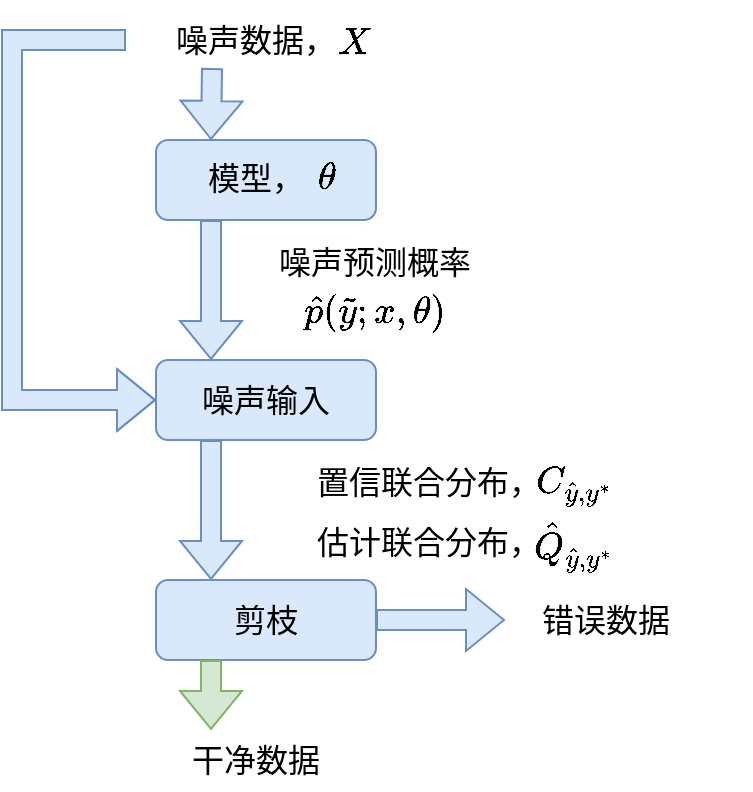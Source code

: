<mxfile version="26.1.1">
  <diagram name="第 1 页" id="368Cc6yl6w5Ukt6IRjy5">
    <mxGraphModel dx="1050" dy="522" grid="1" gridSize="10" guides="1" tooltips="1" connect="1" arrows="1" fold="1" page="1" pageScale="1" pageWidth="827" pageHeight="1169" math="1" shadow="0">
      <root>
        <mxCell id="0" />
        <mxCell id="1" parent="0" />
        <mxCell id="GJXbufPG1ZaIVd1dtxqV-1" value="&lt;font style=&quot;font-size: 16px;&quot;&gt;噪声数据，&lt;/font&gt;" style="text;strokeColor=none;align=center;fillColor=none;html=1;verticalAlign=middle;whiteSpace=wrap;rounded=0;" vertex="1" parent="1">
          <mxGeometry x="287" y="220" width="130" height="40" as="geometry" />
        </mxCell>
        <mxCell id="GJXbufPG1ZaIVd1dtxqV-2" value="&lt;font style=&quot;font-size: 16px;&quot;&gt;$$X$$&lt;/font&gt;" style="text;strokeColor=none;align=center;fillColor=none;html=1;verticalAlign=middle;whiteSpace=wrap;rounded=0;" vertex="1" parent="1">
          <mxGeometry x="371" y="226" width="60" height="30" as="geometry" />
        </mxCell>
        <mxCell id="GJXbufPG1ZaIVd1dtxqV-3" value="" style="rounded=1;whiteSpace=wrap;html=1;fillColor=#dae8fc;strokeColor=#6c8ebf;" vertex="1" parent="1">
          <mxGeometry x="302" y="290" width="110" height="40" as="geometry" />
        </mxCell>
        <mxCell id="GJXbufPG1ZaIVd1dtxqV-4" value="&lt;font style=&quot;font-size: 16px;&quot;&gt;$$\theta$$&lt;/font&gt;" style="text;strokeColor=none;align=center;fillColor=none;html=1;verticalAlign=middle;whiteSpace=wrap;rounded=0;" vertex="1" parent="1">
          <mxGeometry x="357" y="294" width="60" height="30" as="geometry" />
        </mxCell>
        <mxCell id="GJXbufPG1ZaIVd1dtxqV-5" value="&lt;font style=&quot;font-size: 16px;&quot;&gt;模型，&lt;/font&gt;" style="text;strokeColor=none;align=center;fillColor=none;html=1;verticalAlign=middle;whiteSpace=wrap;rounded=0;" vertex="1" parent="1">
          <mxGeometry x="317" y="294" width="70" height="30" as="geometry" />
        </mxCell>
        <mxCell id="GJXbufPG1ZaIVd1dtxqV-6" value="&lt;font style=&quot;font-size: 16px;&quot;&gt;噪声预测概率&lt;/font&gt;" style="text;strokeColor=none;align=center;fillColor=none;html=1;verticalAlign=middle;whiteSpace=wrap;rounded=0;" vertex="1" parent="1">
          <mxGeometry x="345.5" y="336" width="131" height="30" as="geometry" />
        </mxCell>
        <mxCell id="GJXbufPG1ZaIVd1dtxqV-7" value="&lt;font style=&quot;font-size: 16px;&quot;&gt;$$\hat{p}(\tilde{y};x,\theta)$$&lt;/font&gt;" style="text;strokeColor=none;align=center;fillColor=none;html=1;verticalAlign=middle;whiteSpace=wrap;rounded=0;" vertex="1" parent="1">
          <mxGeometry x="381" y="366" width="60" height="20" as="geometry" />
        </mxCell>
        <mxCell id="GJXbufPG1ZaIVd1dtxqV-8" value="&lt;font style=&quot;font-size: 16px;&quot;&gt;噪声输入&lt;/font&gt;" style="rounded=1;whiteSpace=wrap;html=1;fillColor=#dae8fc;strokeColor=#6c8ebf;" vertex="1" parent="1">
          <mxGeometry x="302" y="400" width="110" height="40" as="geometry" />
        </mxCell>
        <mxCell id="GJXbufPG1ZaIVd1dtxqV-10" value="&lt;font style=&quot;font-size: 16px;&quot;&gt;剪枝&lt;/font&gt;" style="rounded=1;whiteSpace=wrap;html=1;fillColor=#dae8fc;strokeColor=#6c8ebf;" vertex="1" parent="1">
          <mxGeometry x="302" y="510" width="110" height="40" as="geometry" />
        </mxCell>
        <mxCell id="GJXbufPG1ZaIVd1dtxqV-11" value="&lt;font style=&quot;font-size: 16px;&quot;&gt;置信联合分布，&lt;/font&gt;" style="text;strokeColor=none;align=center;fillColor=none;html=1;verticalAlign=middle;whiteSpace=wrap;rounded=0;" vertex="1" parent="1">
          <mxGeometry x="365.5" y="446" width="144.5" height="30" as="geometry" />
        </mxCell>
        <mxCell id="GJXbufPG1ZaIVd1dtxqV-12" value="&lt;font style=&quot;font-size: 16px;&quot;&gt;$$C_{\hat{y},y^*}$$&lt;/font&gt;" style="text;strokeColor=none;align=center;fillColor=none;html=1;verticalAlign=middle;whiteSpace=wrap;rounded=0;" vertex="1" parent="1">
          <mxGeometry x="481" y="447" width="60" height="30" as="geometry" />
        </mxCell>
        <mxCell id="GJXbufPG1ZaIVd1dtxqV-13" value="&lt;font style=&quot;font-size: 16px;&quot;&gt;估计联合分布，&lt;/font&gt;" style="text;strokeColor=none;align=center;fillColor=none;html=1;verticalAlign=middle;whiteSpace=wrap;rounded=0;" vertex="1" parent="1">
          <mxGeometry x="365.5" y="476" width="144.5" height="30" as="geometry" />
        </mxCell>
        <mxCell id="GJXbufPG1ZaIVd1dtxqV-14" value="&lt;font style=&quot;font-size: 16px;&quot;&gt;$$\hat{Q}_{\hat{y},y^*}$$&lt;/font&gt;" style="text;strokeColor=none;align=center;fillColor=none;html=1;verticalAlign=middle;whiteSpace=wrap;rounded=0;" vertex="1" parent="1">
          <mxGeometry x="481" y="477" width="60" height="30" as="geometry" />
        </mxCell>
        <mxCell id="GJXbufPG1ZaIVd1dtxqV-15" value="&lt;font style=&quot;font-size: 16px;&quot;&gt;干净数据&lt;/font&gt;" style="text;strokeColor=none;align=center;fillColor=none;html=1;verticalAlign=middle;whiteSpace=wrap;rounded=0;" vertex="1" parent="1">
          <mxGeometry x="307" y="585" width="90" height="30" as="geometry" />
        </mxCell>
        <mxCell id="GJXbufPG1ZaIVd1dtxqV-16" value="&lt;font style=&quot;font-size: 16px;&quot;&gt;错误数据&lt;/font&gt;" style="text;strokeColor=none;align=center;fillColor=none;html=1;verticalAlign=middle;whiteSpace=wrap;rounded=0;" vertex="1" parent="1">
          <mxGeometry x="476.5" y="515" width="100" height="30" as="geometry" />
        </mxCell>
        <mxCell id="GJXbufPG1ZaIVd1dtxqV-24" value="" style="shape=flexArrow;endArrow=classic;html=1;rounded=0;entryX=0.25;entryY=0;entryDx=0;entryDy=0;fillColor=#dae8fc;strokeColor=#6c8ebf;exitX=0.25;exitY=1;exitDx=0;exitDy=0;" edge="1" parent="1" source="GJXbufPG1ZaIVd1dtxqV-8" target="GJXbufPG1ZaIVd1dtxqV-10">
          <mxGeometry width="50" height="50" relative="1" as="geometry">
            <mxPoint x="330" y="460" as="sourcePoint" />
            <mxPoint x="327.5" y="512" as="targetPoint" />
          </mxGeometry>
        </mxCell>
        <mxCell id="GJXbufPG1ZaIVd1dtxqV-26" value="" style="shape=flexArrow;endArrow=classic;html=1;rounded=0;exitX=0.25;exitY=1;exitDx=0;exitDy=0;entryX=0.25;entryY=0;entryDx=0;entryDy=0;fillColor=#dae8fc;strokeColor=#6c8ebf;" edge="1" parent="1" source="GJXbufPG1ZaIVd1dtxqV-3" target="GJXbufPG1ZaIVd1dtxqV-8">
          <mxGeometry width="50" height="50" relative="1" as="geometry">
            <mxPoint x="220" y="335" as="sourcePoint" />
            <mxPoint x="220" y="417" as="targetPoint" />
          </mxGeometry>
        </mxCell>
        <mxCell id="GJXbufPG1ZaIVd1dtxqV-27" value="" style="shape=flexArrow;endArrow=classic;html=1;rounded=0;exitX=1;exitY=0.5;exitDx=0;exitDy=0;entryX=0;entryY=0.5;entryDx=0;entryDy=0;fillColor=#dae8fc;strokeColor=#6c8ebf;" edge="1" parent="1" source="GJXbufPG1ZaIVd1dtxqV-10" target="GJXbufPG1ZaIVd1dtxqV-16">
          <mxGeometry width="50" height="50" relative="1" as="geometry">
            <mxPoint x="340" y="324" as="sourcePoint" />
            <mxPoint x="340" y="400" as="targetPoint" />
          </mxGeometry>
        </mxCell>
        <mxCell id="GJXbufPG1ZaIVd1dtxqV-28" value="" style="shape=flexArrow;endArrow=classic;html=1;rounded=0;exitX=0.25;exitY=1;exitDx=0;exitDy=0;entryX=0.25;entryY=0;entryDx=0;entryDy=0;fillColor=#d5e8d4;strokeColor=#82b366;" edge="1" parent="1" source="GJXbufPG1ZaIVd1dtxqV-10" target="GJXbufPG1ZaIVd1dtxqV-15">
          <mxGeometry width="50" height="50" relative="1" as="geometry">
            <mxPoint x="350" y="334" as="sourcePoint" />
            <mxPoint x="350" y="410" as="targetPoint" />
          </mxGeometry>
        </mxCell>
        <mxCell id="GJXbufPG1ZaIVd1dtxqV-30" value="" style="shape=flexArrow;endArrow=classic;html=1;rounded=0;exitX=0;exitY=0.5;exitDx=0;exitDy=0;entryX=0;entryY=0.5;entryDx=0;entryDy=0;fillColor=#dae8fc;strokeColor=#6c8ebf;" edge="1" parent="1" source="GJXbufPG1ZaIVd1dtxqV-1" target="GJXbufPG1ZaIVd1dtxqV-8">
          <mxGeometry width="50" height="50" relative="1" as="geometry">
            <mxPoint x="340" y="342" as="sourcePoint" />
            <mxPoint x="340" y="410" as="targetPoint" />
            <Array as="points">
              <mxPoint x="230" y="240" />
              <mxPoint x="230" y="420" />
            </Array>
          </mxGeometry>
        </mxCell>
        <mxCell id="GJXbufPG1ZaIVd1dtxqV-32" value="" style="shape=flexArrow;endArrow=classic;html=1;rounded=0;entryX=0.25;entryY=0;entryDx=0;entryDy=0;fillColor=#dae8fc;strokeColor=#6c8ebf;" edge="1" parent="1" target="GJXbufPG1ZaIVd1dtxqV-3">
          <mxGeometry width="50" height="50" relative="1" as="geometry">
            <mxPoint x="330" y="254" as="sourcePoint" />
            <mxPoint x="330" y="282" as="targetPoint" />
          </mxGeometry>
        </mxCell>
      </root>
    </mxGraphModel>
  </diagram>
</mxfile>
